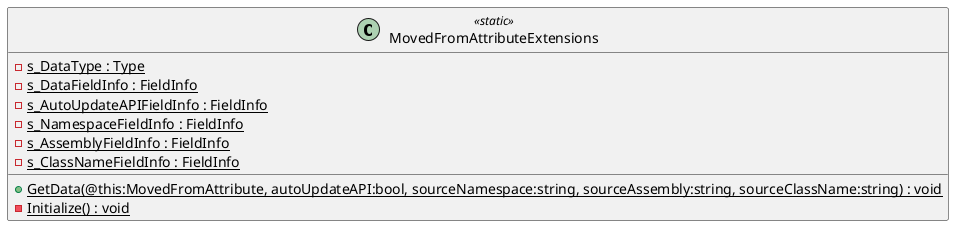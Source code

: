 @startuml
class MovedFromAttributeExtensions <<static>> {
    {static} - s_DataType : Type
    {static} - s_DataFieldInfo : FieldInfo
    {static} - s_AutoUpdateAPIFieldInfo : FieldInfo
    {static} - s_NamespaceFieldInfo : FieldInfo
    {static} - s_AssemblyFieldInfo : FieldInfo
    {static} - s_ClassNameFieldInfo : FieldInfo
    + {static} GetData(@this:MovedFromAttribute, autoUpdateAPI:bool, sourceNamespace:string, sourceAssembly:string, sourceClassName:string) : void
    {static} - Initialize() : void
}
@enduml
